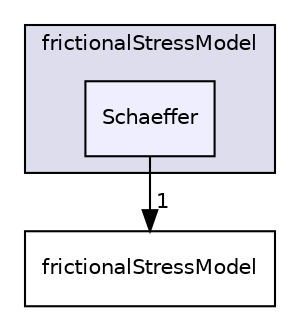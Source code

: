 digraph "Schaeffer" {
  bgcolor=transparent;
  compound=true
  node [ fontsize="10", fontname="Helvetica"];
  edge [ labelfontsize="10", labelfontname="Helvetica"];
  subgraph clusterdir_3e85ad471109a48f25134f45beb414dd {
    graph [ bgcolor="#ddddee", pencolor="black", label="frictionalStressModel" fontname="Helvetica", fontsize="10", URL="dir_3e85ad471109a48f25134f45beb414dd.html"]
  dir_5017c6fcf6ab2d634827389f70c2680f [shape=box, label="Schaeffer", style="filled", fillcolor="#eeeeff", pencolor="black", URL="dir_5017c6fcf6ab2d634827389f70c2680f.html"];
  }
  dir_e58b4a30b94c67b91387f9194ba2c908 [shape=box label="frictionalStressModel" URL="dir_e58b4a30b94c67b91387f9194ba2c908.html"];
  dir_5017c6fcf6ab2d634827389f70c2680f->dir_e58b4a30b94c67b91387f9194ba2c908 [headlabel="1", labeldistance=1.5 headhref="dir_000184_000087.html"];
}
